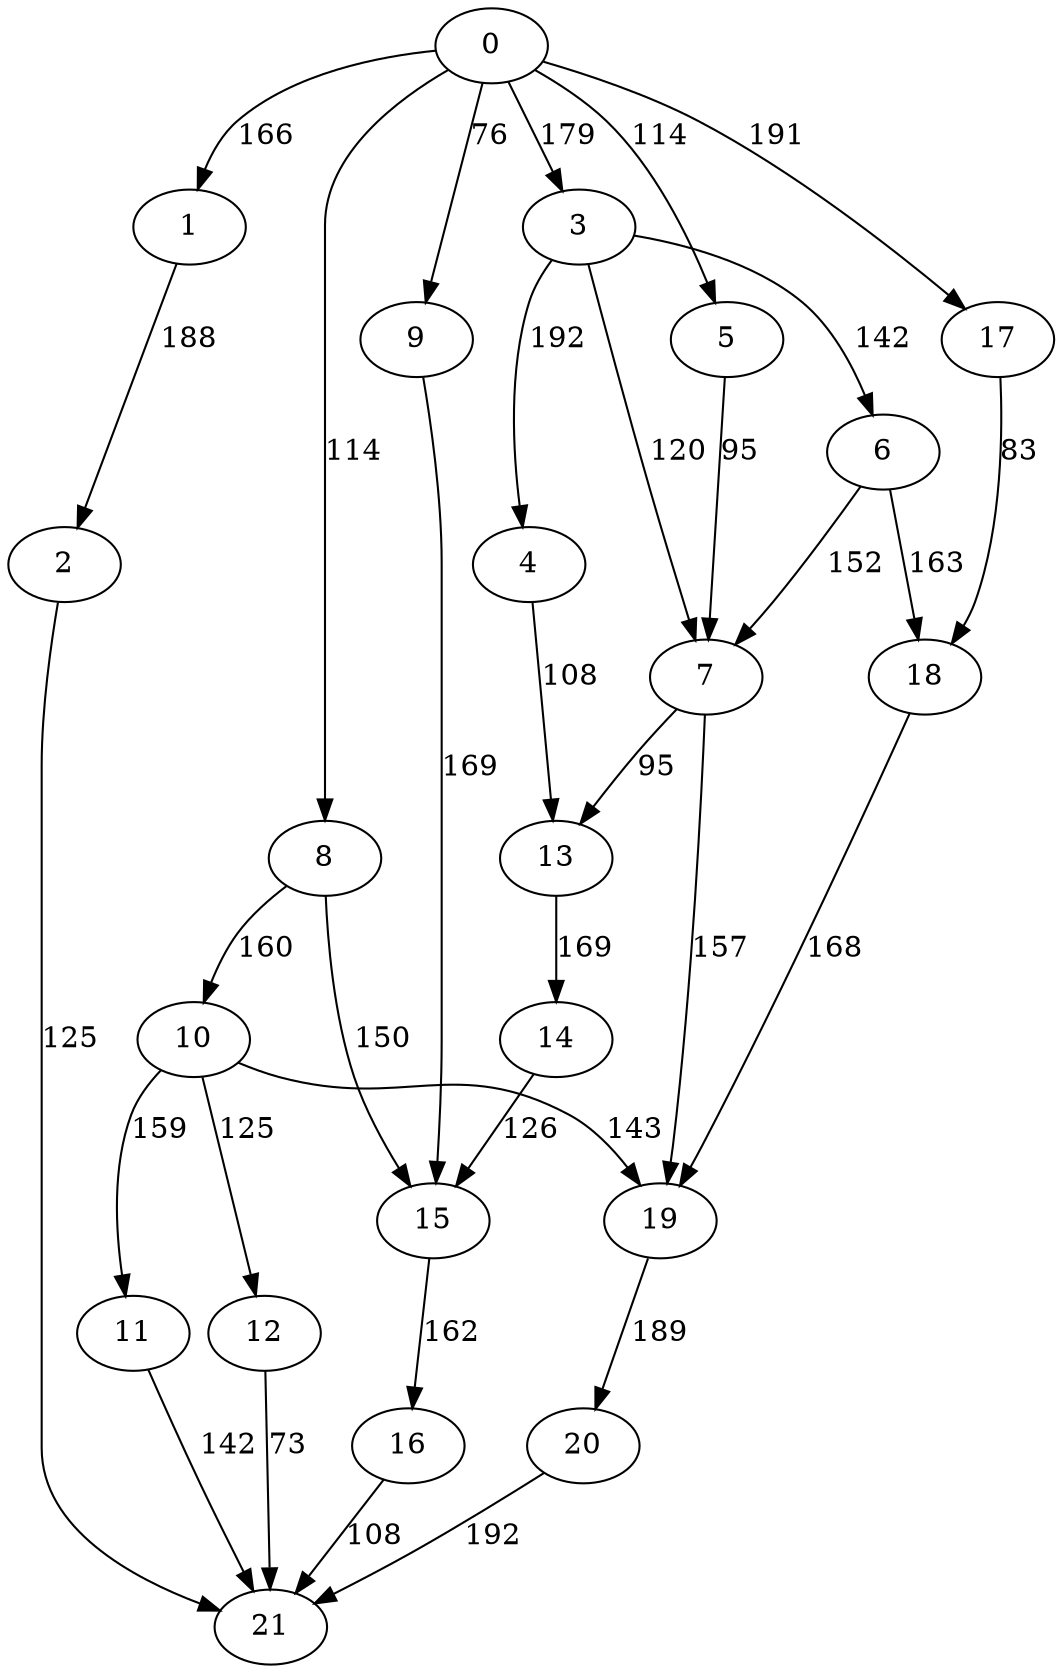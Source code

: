 digraph t20p6r7_0 {
0 -> 1 [ label = 166 ];
0 -> 3 [ label = 179 ];
0 -> 5 [ label = 114 ];
0 -> 8 [ label = 114 ];
0 -> 9 [ label = 76 ];
0 -> 17 [ label = 191 ];
1 -> 2 [ label = 188 ];
2 -> 21 [ label = 125 ];
3 -> 4 [ label = 192 ];
3 -> 6 [ label = 142 ];
3 -> 7 [ label = 120 ];
4 -> 13 [ label = 108 ];
5 -> 7 [ label = 95 ];
6 -> 7 [ label = 152 ];
6 -> 18 [ label = 163 ];
7 -> 13 [ label = 95 ];
7 -> 19 [ label = 157 ];
8 -> 10 [ label = 160 ];
8 -> 15 [ label = 150 ];
9 -> 15 [ label = 169 ];
10 -> 11 [ label = 159 ];
10 -> 12 [ label = 125 ];
10 -> 19 [ label = 143 ];
11 -> 21 [ label = 142 ];
12 -> 21 [ label = 73 ];
13 -> 14 [ label = 169 ];
14 -> 15 [ label = 126 ];
15 -> 16 [ label = 162 ];
16 -> 21 [ label = 108 ];
17 -> 18 [ label = 83 ];
18 -> 19 [ label = 168 ];
19 -> 20 [ label = 189 ];
20 -> 21 [ label = 192 ];
 }

